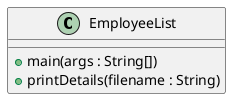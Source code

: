 @startuml
'https://plantuml.com/sequence-diagram
class EmployeeList {
+main(args : String[])
+printDetails(filename : String)
}
@enduml